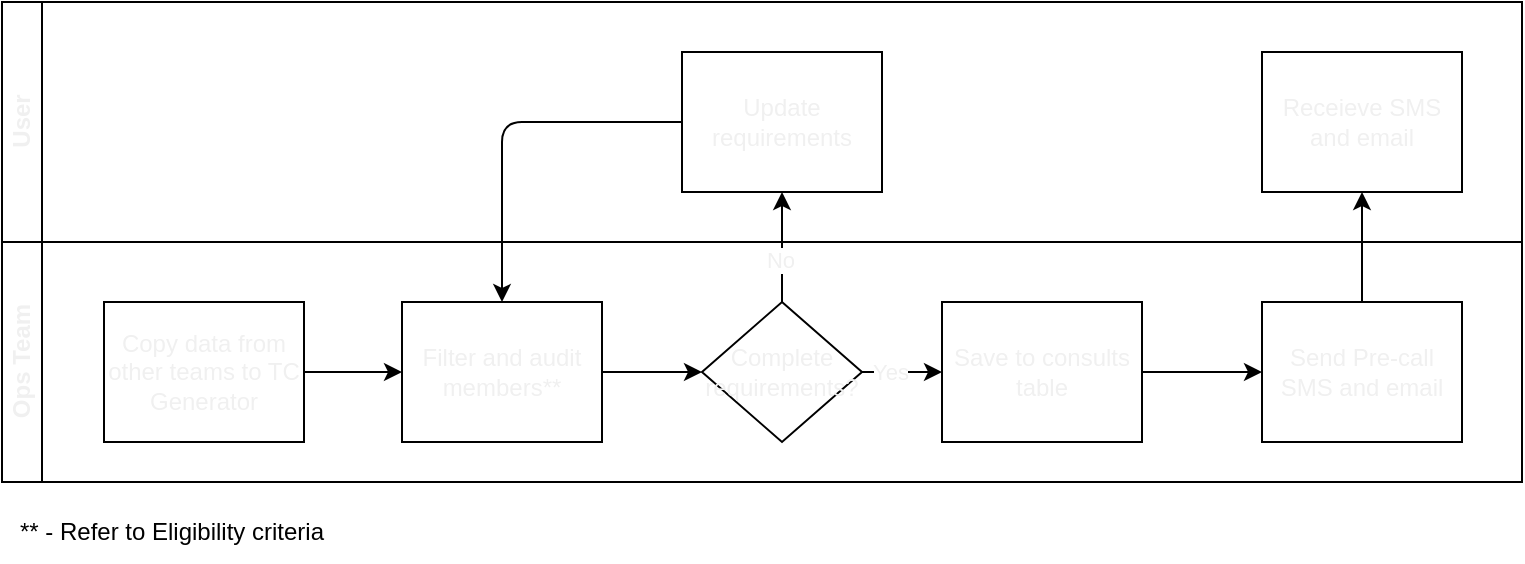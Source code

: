 <mxfile>
    <diagram id="ri7bxZItjLyJwL4lQ--A" name="Page-1">
        <mxGraphModel dx="1351" dy="612" grid="1" gridSize="10" guides="1" tooltips="1" connect="1" arrows="1" fold="1" page="1" pageScale="1" pageWidth="850" pageHeight="1100" math="0" shadow="0">
            <root>
                <mxCell id="0"/>
                <mxCell id="1" parent="0"/>
                <mxCell id="2" value="" style="swimlane;html=1;childLayout=stackLayout;resizeParent=1;resizeParentMax=0;horizontal=0;startSize=0;horizontalStack=0;fontColor=#F0F0F0;" parent="1" vertex="1">
                    <mxGeometry x="20" y="20" width="760" height="240" as="geometry"/>
                </mxCell>
                <mxCell id="7" value="User" style="swimlane;html=1;startSize=20;horizontal=0;fontColor=#F0F0F0;" parent="2" vertex="1">
                    <mxGeometry width="760" height="120" as="geometry"/>
                </mxCell>
                <mxCell id="29" value="Update requirements" style="rounded=0;whiteSpace=wrap;html=1;fontFamily=Helvetica;fontSize=12;fontColor=#F0F0F0;align=center;" parent="7" vertex="1">
                    <mxGeometry x="340" y="25" width="100" height="70" as="geometry"/>
                </mxCell>
                <mxCell id="43" value="Receieve SMS and email" style="rounded=0;whiteSpace=wrap;html=1;fontFamily=Helvetica;fontSize=12;fontColor=#F0F0F0;align=center;" parent="7" vertex="1">
                    <mxGeometry x="630" y="25" width="100" height="70" as="geometry"/>
                </mxCell>
                <mxCell id="14" value="Ops Team" style="swimlane;html=1;startSize=20;horizontal=0;fontColor=#F0F0F0;" parent="2" vertex="1">
                    <mxGeometry y="120" width="760" height="120" as="geometry"/>
                </mxCell>
                <mxCell id="23" style="edgeStyle=none;html=1;exitX=1;exitY=0.5;exitDx=0;exitDy=0;entryX=0;entryY=0.5;entryDx=0;entryDy=0;fontColor=#F0F0F0;" parent="14" source="16" edge="1">
                    <mxGeometry relative="1" as="geometry">
                        <mxPoint x="200" y="65" as="targetPoint"/>
                    </mxGeometry>
                </mxCell>
                <mxCell id="16" value="Copy data from other teams to TC Generator" style="rounded=0;whiteSpace=wrap;html=1;fontFamily=Helvetica;fontSize=12;fontColor=#F0F0F0;align=center;" parent="14" vertex="1">
                    <mxGeometry x="51" y="30" width="100" height="70" as="geometry"/>
                </mxCell>
                <mxCell id="25" value="Complete requirements?" style="rhombus;whiteSpace=wrap;html=1;fontColor=#F0F0F0;" parent="14" vertex="1">
                    <mxGeometry x="350" y="30" width="80" height="70" as="geometry"/>
                </mxCell>
                <mxCell id="27" style="edgeStyle=none;html=1;exitX=1;exitY=0.5;exitDx=0;exitDy=0;entryX=0;entryY=0.5;entryDx=0;entryDy=0;fontColor=#F0F0F0;" parent="14" source="26" target="25" edge="1">
                    <mxGeometry relative="1" as="geometry"/>
                </mxCell>
                <mxCell id="26" value="Filter and audit members**" style="rounded=0;whiteSpace=wrap;html=1;fontFamily=Helvetica;fontSize=12;fontColor=#F0F0F0;align=center;" parent="14" vertex="1">
                    <mxGeometry x="200" y="30" width="100" height="70" as="geometry"/>
                </mxCell>
                <mxCell id="31" style="edgeStyle=none;html=1;exitX=1;exitY=0.5;exitDx=0;exitDy=0;fontColor=#F0F0F0;entryX=0;entryY=0.5;entryDx=0;entryDy=0;" parent="14" source="25" edge="1">
                    <mxGeometry relative="1" as="geometry">
                        <mxPoint x="470" y="65.0" as="targetPoint"/>
                    </mxGeometry>
                </mxCell>
                <mxCell id="34" value="&lt;font&gt;Yes&lt;/font&gt;" style="edgeLabel;html=1;align=center;verticalAlign=middle;resizable=0;points=[];fontColor=#F0F0F0;" parent="31" vertex="1" connectable="0">
                    <mxGeometry x="-0.296" relative="1" as="geometry">
                        <mxPoint as="offset"/>
                    </mxGeometry>
                </mxCell>
                <mxCell id="47" style="edgeStyle=orthogonalEdgeStyle;html=1;exitX=1;exitY=0.5;exitDx=0;exitDy=0;entryX=0;entryY=0.5;entryDx=0;entryDy=0;fontColor=#F0F0F0;" parent="14" source="41" target="45" edge="1">
                    <mxGeometry relative="1" as="geometry"/>
                </mxCell>
                <mxCell id="41" value="Save to consults table" style="rounded=0;whiteSpace=wrap;html=1;fontFamily=Helvetica;fontSize=12;fontColor=#F0F0F0;align=center;" parent="14" vertex="1">
                    <mxGeometry x="470" y="30" width="100" height="70" as="geometry"/>
                </mxCell>
                <mxCell id="45" value="Send Pre-call SMS and email" style="rounded=0;whiteSpace=wrap;html=1;fontFamily=Helvetica;fontSize=12;fontColor=#F0F0F0;align=center;" parent="14" vertex="1">
                    <mxGeometry x="630" y="30" width="100" height="70" as="geometry"/>
                </mxCell>
                <mxCell id="30" style="edgeStyle=none;html=1;exitX=0.5;exitY=0;exitDx=0;exitDy=0;entryX=0.5;entryY=1;entryDx=0;entryDy=0;fontColor=#F0F0F0;" parent="2" source="25" target="29" edge="1">
                    <mxGeometry relative="1" as="geometry"/>
                </mxCell>
                <mxCell id="33" value="&lt;font&gt;No&lt;/font&gt;" style="edgeLabel;html=1;align=center;verticalAlign=middle;resizable=0;points=[];fontColor=#F0F0F0;" parent="30" vertex="1" connectable="0">
                    <mxGeometry x="-0.244" y="1" relative="1" as="geometry">
                        <mxPoint as="offset"/>
                    </mxGeometry>
                </mxCell>
                <mxCell id="32" style="edgeStyle=orthogonalEdgeStyle;html=1;exitX=0;exitY=0.5;exitDx=0;exitDy=0;fontColor=#F0F0F0;" parent="2" source="29" target="26" edge="1">
                    <mxGeometry relative="1" as="geometry"/>
                </mxCell>
                <mxCell id="48" style="edgeStyle=orthogonalEdgeStyle;html=1;exitX=0.5;exitY=0;exitDx=0;exitDy=0;entryX=0.5;entryY=1;entryDx=0;entryDy=0;fontColor=#F0F0F0;" parent="2" source="45" target="43" edge="1">
                    <mxGeometry relative="1" as="geometry"/>
                </mxCell>
                <mxCell id="49" value="** - Refer to Eligibility criteria" style="text;strokeColor=none;align=center;fillColor=none;html=1;verticalAlign=middle;whiteSpace=wrap;rounded=0;" vertex="1" parent="1">
                    <mxGeometry x="20" y="270" width="170" height="30" as="geometry"/>
                </mxCell>
            </root>
        </mxGraphModel>
    </diagram>
</mxfile>